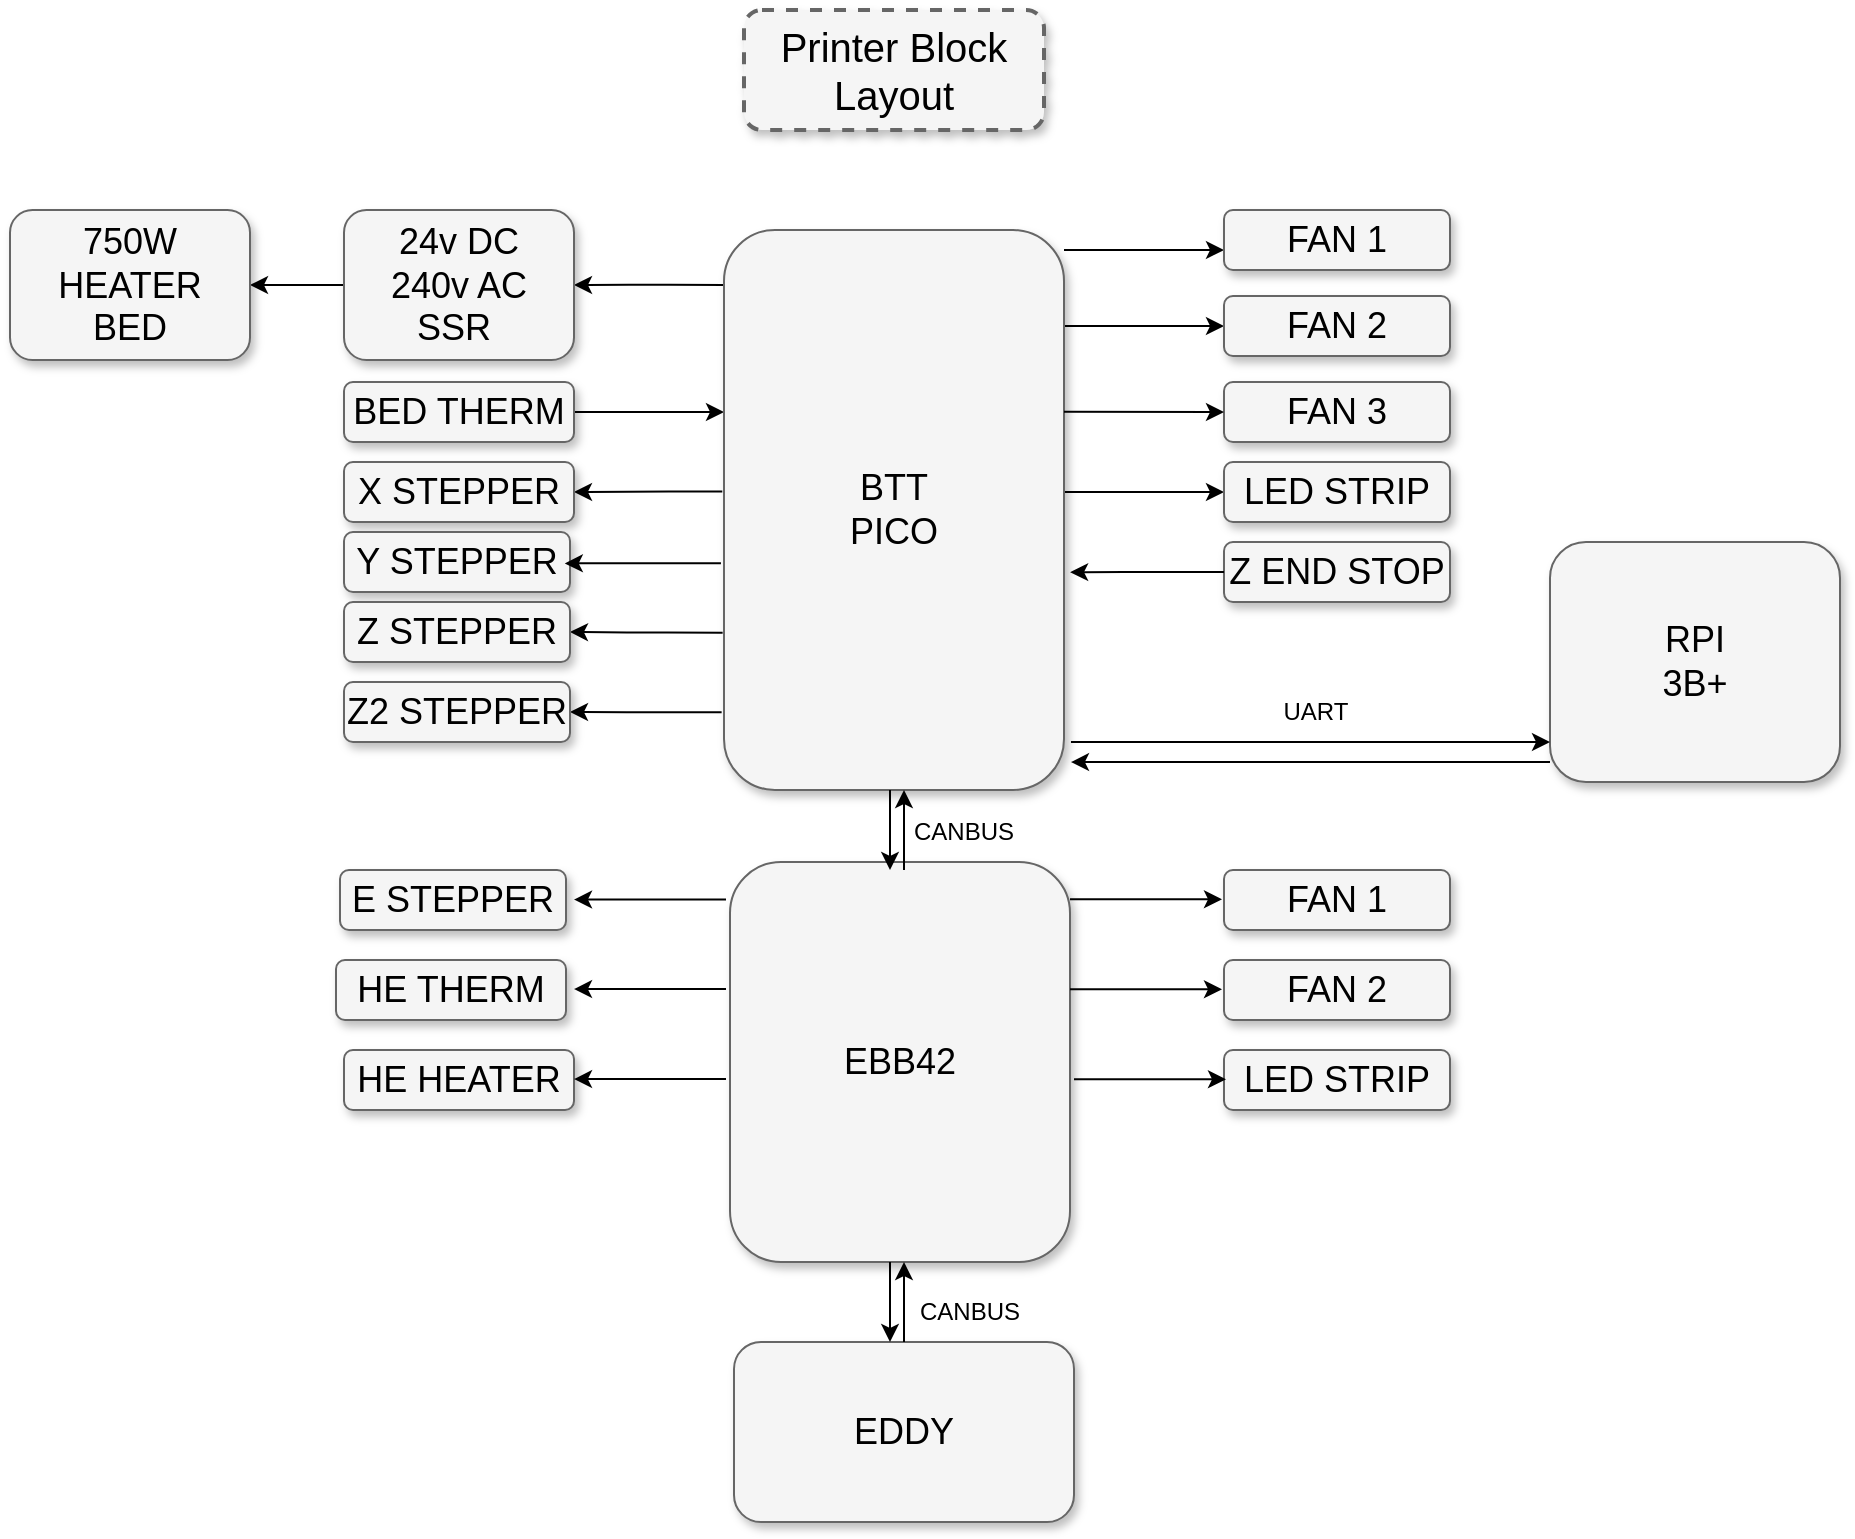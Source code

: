 <mxfile version="28.2.3">
  <diagram name="Page-1" id="90a13364-a465-7bf4-72fc-28e22215d7a0">
    <mxGraphModel dx="1246" dy="857" grid="1" gridSize="10" guides="1" tooltips="1" connect="1" arrows="1" fold="1" page="1" pageScale="1.5" pageWidth="827" pageHeight="1169" background="none" math="0" shadow="0" adaptiveColors="auto">
      <root>
        <mxCell id="0" style=";html=1;" />
        <mxCell id="1" style=";html=1;" parent="0" />
        <mxCell id="3a17f1ce550125da-1" value="Printer Block&lt;div&gt;Layout&lt;/div&gt;" style="whiteSpace=wrap;html=1;shadow=1;fontSize=20;fillColor=#f5f5f5;strokeColor=#666666;strokeWidth=2;dashed=1;rounded=1;" parent="1" vertex="1">
          <mxGeometry x="517" y="200" width="150" height="60" as="geometry" />
        </mxCell>
        <mxCell id="3a17f1ce550125da-13" style="edgeStyle=elbowEdgeStyle;rounded=1;html=1;startArrow=none;startFill=0;jettySize=auto;orthogonalLoop=1;fontSize=18;elbow=vertical;" parent="1" source="3a17f1ce550125da-2" target="3a17f1ce550125da-4" edge="1">
          <mxGeometry relative="1" as="geometry" />
        </mxCell>
        <mxCell id="3a17f1ce550125da-14" style="edgeStyle=elbowEdgeStyle;rounded=1;html=1;startArrow=none;startFill=0;jettySize=auto;orthogonalLoop=1;fontSize=18;elbow=vertical;" parent="1" source="3a17f1ce550125da-2" target="3a17f1ce550125da-5" edge="1">
          <mxGeometry relative="1" as="geometry" />
        </mxCell>
        <mxCell id="3a17f1ce550125da-15" style="edgeStyle=elbowEdgeStyle;rounded=1;html=1;startArrow=classic;startFill=1;jettySize=auto;orthogonalLoop=1;fontSize=18;elbow=vertical;endArrow=none;endFill=0;" parent="1" source="3a17f1ce550125da-2" target="3a17f1ce550125da-6" edge="1">
          <mxGeometry relative="1" as="geometry" />
        </mxCell>
        <mxCell id="3a17f1ce550125da-16" style="edgeStyle=elbowEdgeStyle;rounded=1;html=1;startArrow=none;startFill=0;jettySize=auto;orthogonalLoop=1;fontSize=18;elbow=vertical;" parent="1" source="3a17f1ce550125da-2" target="3a17f1ce550125da-7" edge="1">
          <mxGeometry relative="1" as="geometry" />
        </mxCell>
        <mxCell id="F4Fsb5bBPxPFofwbzcf6-16" style="edgeStyle=orthogonalEdgeStyle;rounded=1;orthogonalLoop=1;jettySize=auto;html=1;exitX=0;exitY=0.098;exitDx=0;exitDy=0;entryX=1;entryY=0.5;entryDx=0;entryDy=0;exitPerimeter=0;" edge="1" parent="1" source="3a17f1ce550125da-2" target="3a17f1ce550125da-8">
          <mxGeometry relative="1" as="geometry" />
        </mxCell>
        <mxCell id="F4Fsb5bBPxPFofwbzcf6-29" style="edgeStyle=orthogonalEdgeStyle;rounded=1;orthogonalLoop=1;jettySize=auto;html=1;exitX=-0.005;exitY=0.467;exitDx=0;exitDy=0;entryX=1;entryY=0.5;entryDx=0;entryDy=0;exitPerimeter=0;" edge="1" parent="1" source="3a17f1ce550125da-2" target="F4Fsb5bBPxPFofwbzcf6-23">
          <mxGeometry relative="1" as="geometry" />
        </mxCell>
        <mxCell id="F4Fsb5bBPxPFofwbzcf6-31" style="edgeStyle=orthogonalEdgeStyle;rounded=1;orthogonalLoop=1;jettySize=auto;html=1;entryX=1;entryY=0.5;entryDx=0;entryDy=0;exitX=-0.004;exitY=0.719;exitDx=0;exitDy=0;exitPerimeter=0;" edge="1" parent="1" source="3a17f1ce550125da-2" target="F4Fsb5bBPxPFofwbzcf6-27">
          <mxGeometry relative="1" as="geometry" />
        </mxCell>
        <mxCell id="F4Fsb5bBPxPFofwbzcf6-32" style="edgeStyle=orthogonalEdgeStyle;rounded=1;orthogonalLoop=1;jettySize=auto;html=1;entryX=1;entryY=0.5;entryDx=0;entryDy=0;exitX=-0.007;exitY=0.861;exitDx=0;exitDy=0;exitPerimeter=0;" edge="1" parent="1" source="3a17f1ce550125da-2" target="F4Fsb5bBPxPFofwbzcf6-28">
          <mxGeometry relative="1" as="geometry" />
        </mxCell>
        <mxCell id="3a17f1ce550125da-2" value="BTT&lt;div&gt;PICO&lt;/div&gt;" style="whiteSpace=wrap;html=1;shadow=1;fontSize=18;fillColor=#f5f5f5;strokeColor=#666666;rounded=1;" parent="1" vertex="1">
          <mxGeometry x="507" y="310" width="170" height="280" as="geometry" />
        </mxCell>
        <mxCell id="3a17f1ce550125da-4" value="FAN 1" style="whiteSpace=wrap;html=1;shadow=1;fontSize=18;fillColor=#f5f5f5;strokeColor=#666666;rotation=0;rounded=1;" parent="1" vertex="1">
          <mxGeometry x="757" y="300" width="113" height="30" as="geometry" />
        </mxCell>
        <mxCell id="3a17f1ce550125da-5" value="FAN 2" style="whiteSpace=wrap;html=1;shadow=1;fontSize=18;fillColor=#f5f5f5;strokeColor=#666666;rounded=1;" parent="1" vertex="1">
          <mxGeometry x="757" y="343" width="113" height="30" as="geometry" />
        </mxCell>
        <mxCell id="3a17f1ce550125da-6" value="BED THERM" style="whiteSpace=wrap;html=1;shadow=1;fontSize=18;fillColor=#f5f5f5;strokeColor=#666666;rotation=0;rounded=1;" parent="1" vertex="1">
          <mxGeometry x="317" y="386" width="115" height="30" as="geometry" />
        </mxCell>
        <mxCell id="3a17f1ce550125da-7" value="LED STRIP" style="whiteSpace=wrap;html=1;shadow=1;fontSize=18;fillColor=#f5f5f5;strokeColor=#666666;rotation=0;rounded=1;" parent="1" vertex="1">
          <mxGeometry x="757" y="426" width="113" height="30" as="geometry" />
        </mxCell>
        <mxCell id="F4Fsb5bBPxPFofwbzcf6-15" style="edgeStyle=orthogonalEdgeStyle;rounded=1;orthogonalLoop=1;jettySize=auto;html=1;" edge="1" parent="1" source="3a17f1ce550125da-8" target="3a17f1ce550125da-9">
          <mxGeometry relative="1" as="geometry" />
        </mxCell>
        <mxCell id="3a17f1ce550125da-8" value="24v DC&lt;div&gt;240v AC&lt;div&gt;SSR&amp;nbsp;&lt;/div&gt;&lt;/div&gt;" style="whiteSpace=wrap;html=1;shadow=1;fontSize=18;fillColor=#f5f5f5;strokeColor=#666666;rotation=0;rounded=1;" parent="1" vertex="1">
          <mxGeometry x="317" y="300" width="115" height="75" as="geometry" />
        </mxCell>
        <mxCell id="3a17f1ce550125da-9" value="&lt;div&gt;750W&lt;/div&gt;&lt;div&gt;HEATER&lt;/div&gt;&lt;div&gt;BED&lt;/div&gt;" style="whiteSpace=wrap;html=1;shadow=1;fontSize=18;fillColor=#f5f5f5;strokeColor=#666666;rotation=0;rounded=1;" parent="1" vertex="1">
          <mxGeometry x="150" y="300" width="120" height="75" as="geometry" />
        </mxCell>
        <mxCell id="3a17f1ce550125da-10" value="EBB42" style="whiteSpace=wrap;html=1;shadow=1;fontSize=18;fillColor=#f5f5f5;strokeColor=#666666;rounded=1;" parent="1" vertex="1">
          <mxGeometry x="510" y="626" width="170" height="200" as="geometry" />
        </mxCell>
        <mxCell id="3a17f1ce550125da-23" style="edgeStyle=elbowEdgeStyle;rounded=1;html=1;startArrow=none;startFill=0;jettySize=auto;orthogonalLoop=1;fontSize=18;" parent="1" edge="1">
          <mxGeometry relative="1" as="geometry">
            <mxPoint x="597" y="630" as="sourcePoint" />
            <mxPoint x="597" y="590" as="targetPoint" />
            <Array as="points">
              <mxPoint x="597" y="610" />
              <mxPoint x="597" y="610" />
            </Array>
          </mxGeometry>
        </mxCell>
        <mxCell id="3a17f1ce550125da-24" style="edgeStyle=elbowEdgeStyle;rounded=1;html=1;startArrow=none;startFill=0;jettySize=auto;orthogonalLoop=1;fontSize=18;" parent="1" edge="1">
          <mxGeometry relative="1" as="geometry">
            <mxPoint x="590" y="590" as="sourcePoint" />
            <mxPoint x="590" y="630" as="targetPoint" />
            <Array as="points">
              <mxPoint x="590" y="610" />
              <mxPoint x="620" y="620" />
            </Array>
          </mxGeometry>
        </mxCell>
        <mxCell id="F4Fsb5bBPxPFofwbzcf6-13" value="FAN 3" style="whiteSpace=wrap;html=1;shadow=1;fontSize=18;fillColor=#f5f5f5;strokeColor=#666666;rounded=1;" vertex="1" parent="1">
          <mxGeometry x="757" y="386" width="113" height="30" as="geometry" />
        </mxCell>
        <mxCell id="F4Fsb5bBPxPFofwbzcf6-14" style="edgeStyle=elbowEdgeStyle;rounded=1;html=1;startArrow=none;startFill=0;jettySize=auto;orthogonalLoop=1;fontSize=18;elbow=vertical;" edge="1" parent="1">
          <mxGeometry relative="1" as="geometry">
            <mxPoint x="677" y="400.91" as="sourcePoint" />
            <mxPoint x="757" y="400.91" as="targetPoint" />
          </mxGeometry>
        </mxCell>
        <mxCell id="F4Fsb5bBPxPFofwbzcf6-17" value="Z END STOP" style="whiteSpace=wrap;html=1;shadow=1;fontSize=18;fillColor=#f5f5f5;strokeColor=#666666;rotation=0;rounded=1;" vertex="1" parent="1">
          <mxGeometry x="757" y="466" width="113" height="30" as="geometry" />
        </mxCell>
        <mxCell id="F4Fsb5bBPxPFofwbzcf6-22" style="edgeStyle=orthogonalEdgeStyle;rounded=1;orthogonalLoop=1;jettySize=auto;html=1;entryX=1.018;entryY=0.611;entryDx=0;entryDy=0;entryPerimeter=0;" edge="1" parent="1" source="F4Fsb5bBPxPFofwbzcf6-17" target="3a17f1ce550125da-2">
          <mxGeometry relative="1" as="geometry" />
        </mxCell>
        <mxCell id="F4Fsb5bBPxPFofwbzcf6-23" value="X STEPPER" style="whiteSpace=wrap;html=1;shadow=1;fontSize=18;fillColor=#f5f5f5;strokeColor=#666666;rotation=0;rounded=1;" vertex="1" parent="1">
          <mxGeometry x="317" y="426" width="115" height="30" as="geometry" />
        </mxCell>
        <mxCell id="F4Fsb5bBPxPFofwbzcf6-24" value="Y STEPPER" style="whiteSpace=wrap;html=1;shadow=1;fontSize=18;fillColor=#f5f5f5;strokeColor=#666666;rotation=0;rounded=1;" vertex="1" parent="1">
          <mxGeometry x="317" y="461" width="113" height="30" as="geometry" />
        </mxCell>
        <mxCell id="F4Fsb5bBPxPFofwbzcf6-27" value="Z STEPPER" style="whiteSpace=wrap;html=1;shadow=1;fontSize=18;fillColor=#f5f5f5;strokeColor=#666666;rotation=0;rounded=1;" vertex="1" parent="1">
          <mxGeometry x="317" y="496" width="113" height="30" as="geometry" />
        </mxCell>
        <mxCell id="F4Fsb5bBPxPFofwbzcf6-28" value="Z2 STEPPER" style="whiteSpace=wrap;html=1;shadow=1;fontSize=18;fillColor=#f5f5f5;strokeColor=#666666;rotation=0;rounded=1;" vertex="1" parent="1">
          <mxGeometry x="317" y="536" width="113" height="30" as="geometry" />
        </mxCell>
        <mxCell id="F4Fsb5bBPxPFofwbzcf6-30" style="edgeStyle=orthogonalEdgeStyle;rounded=1;orthogonalLoop=1;jettySize=auto;html=1;entryX=0.977;entryY=0.523;entryDx=0;entryDy=0;entryPerimeter=0;exitX=-0.009;exitY=0.595;exitDx=0;exitDy=0;exitPerimeter=0;" edge="1" parent="1" source="3a17f1ce550125da-2" target="F4Fsb5bBPxPFofwbzcf6-24">
          <mxGeometry relative="1" as="geometry" />
        </mxCell>
        <mxCell id="F4Fsb5bBPxPFofwbzcf6-33" value="RPI&lt;div&gt;3B+&lt;/div&gt;" style="whiteSpace=wrap;html=1;shadow=1;fontSize=18;fillColor=#f5f5f5;strokeColor=#666666;rounded=1;" vertex="1" parent="1">
          <mxGeometry x="920" y="466" width="145" height="120" as="geometry" />
        </mxCell>
        <mxCell id="F4Fsb5bBPxPFofwbzcf6-34" style="edgeStyle=orthogonalEdgeStyle;rounded=1;orthogonalLoop=1;jettySize=auto;html=1;entryX=1.018;entryY=0.843;entryDx=0;entryDy=0;entryPerimeter=0;exitX=0;exitY=0.917;exitDx=0;exitDy=0;exitPerimeter=0;" edge="1" parent="1" source="F4Fsb5bBPxPFofwbzcf6-33">
          <mxGeometry relative="1" as="geometry">
            <mxPoint x="756.995" y="576.08" as="sourcePoint" />
            <mxPoint x="680.49" y="576.04" as="targetPoint" />
          </mxGeometry>
        </mxCell>
        <mxCell id="F4Fsb5bBPxPFofwbzcf6-36" value="UART" style="text;html=1;align=center;verticalAlign=middle;whiteSpace=wrap;rounded=1;" vertex="1" parent="1">
          <mxGeometry x="773" y="536" width="60" height="30" as="geometry" />
        </mxCell>
        <mxCell id="F4Fsb5bBPxPFofwbzcf6-37" value="CANBUS" style="text;html=1;align=center;verticalAlign=middle;whiteSpace=wrap;rounded=1;" vertex="1" parent="1">
          <mxGeometry x="597" y="596" width="60" height="30" as="geometry" />
        </mxCell>
        <mxCell id="F4Fsb5bBPxPFofwbzcf6-38" value="E STEPPER" style="whiteSpace=wrap;html=1;shadow=1;fontSize=18;fillColor=#f5f5f5;strokeColor=#666666;rotation=0;rounded=1;" vertex="1" parent="1">
          <mxGeometry x="315" y="630" width="113" height="30" as="geometry" />
        </mxCell>
        <mxCell id="F4Fsb5bBPxPFofwbzcf6-39" value="FAN 1" style="whiteSpace=wrap;html=1;shadow=1;fontSize=18;fillColor=#f5f5f5;strokeColor=#666666;rotation=0;rounded=1;" vertex="1" parent="1">
          <mxGeometry x="757" y="630" width="113" height="30" as="geometry" />
        </mxCell>
        <mxCell id="F4Fsb5bBPxPFofwbzcf6-40" value="FAN 2" style="whiteSpace=wrap;html=1;shadow=1;fontSize=18;fillColor=#f5f5f5;strokeColor=#666666;rounded=1;" vertex="1" parent="1">
          <mxGeometry x="757" y="675" width="113" height="30" as="geometry" />
        </mxCell>
        <mxCell id="F4Fsb5bBPxPFofwbzcf6-41" style="edgeStyle=orthogonalEdgeStyle;rounded=1;orthogonalLoop=1;jettySize=auto;html=1;entryX=1.018;entryY=0.843;entryDx=0;entryDy=0;entryPerimeter=0;exitX=0;exitY=0.917;exitDx=0;exitDy=0;exitPerimeter=0;startArrow=classic;startFill=1;endArrow=none;endFill=0;" edge="1" parent="1">
          <mxGeometry relative="1" as="geometry">
            <mxPoint x="920.0" y="566" as="sourcePoint" />
            <mxPoint x="680.49" y="566.04" as="targetPoint" />
          </mxGeometry>
        </mxCell>
        <mxCell id="F4Fsb5bBPxPFofwbzcf6-42" value="LED STRIP" style="whiteSpace=wrap;html=1;shadow=1;fontSize=18;fillColor=#f5f5f5;strokeColor=#666666;rotation=0;rounded=1;" vertex="1" parent="1">
          <mxGeometry x="757" y="720" width="113" height="30" as="geometry" />
        </mxCell>
        <mxCell id="F4Fsb5bBPxPFofwbzcf6-44" value="HE THERM" style="whiteSpace=wrap;html=1;shadow=1;fontSize=18;fillColor=#f5f5f5;strokeColor=#666666;rotation=0;rounded=1;" vertex="1" parent="1">
          <mxGeometry x="313" y="675" width="115" height="30" as="geometry" />
        </mxCell>
        <mxCell id="F4Fsb5bBPxPFofwbzcf6-45" value="HE HEATER" style="whiteSpace=wrap;html=1;shadow=1;fontSize=18;fillColor=#f5f5f5;strokeColor=#666666;rotation=0;rounded=1;" vertex="1" parent="1">
          <mxGeometry x="317" y="720" width="115" height="30" as="geometry" />
        </mxCell>
        <mxCell id="F4Fsb5bBPxPFofwbzcf6-46" style="edgeStyle=orthogonalEdgeStyle;rounded=1;orthogonalLoop=1;jettySize=auto;html=1;entryX=1;entryY=0.5;entryDx=0;entryDy=0;exitX=-0.007;exitY=0.861;exitDx=0;exitDy=0;exitPerimeter=0;" edge="1" parent="1">
          <mxGeometry relative="1" as="geometry">
            <mxPoint x="508" y="644.77" as="sourcePoint" />
            <mxPoint x="432" y="644.77" as="targetPoint" />
          </mxGeometry>
        </mxCell>
        <mxCell id="F4Fsb5bBPxPFofwbzcf6-49" style="edgeStyle=orthogonalEdgeStyle;rounded=1;orthogonalLoop=1;jettySize=auto;html=1;entryX=1;entryY=0.5;entryDx=0;entryDy=0;exitX=-0.007;exitY=0.861;exitDx=0;exitDy=0;exitPerimeter=0;" edge="1" parent="1">
          <mxGeometry relative="1" as="geometry">
            <mxPoint x="508" y="689.55" as="sourcePoint" />
            <mxPoint x="432" y="689.55" as="targetPoint" />
          </mxGeometry>
        </mxCell>
        <mxCell id="F4Fsb5bBPxPFofwbzcf6-50" style="edgeStyle=orthogonalEdgeStyle;rounded=1;orthogonalLoop=1;jettySize=auto;html=1;entryX=1;entryY=0.5;entryDx=0;entryDy=0;exitX=-0.007;exitY=0.861;exitDx=0;exitDy=0;exitPerimeter=0;" edge="1" parent="1">
          <mxGeometry relative="1" as="geometry">
            <mxPoint x="508" y="734.55" as="sourcePoint" />
            <mxPoint x="432" y="734.55" as="targetPoint" />
          </mxGeometry>
        </mxCell>
        <mxCell id="F4Fsb5bBPxPFofwbzcf6-51" value="EDDY" style="whiteSpace=wrap;html=1;shadow=1;fontSize=18;fillColor=#f5f5f5;strokeColor=#666666;rounded=1;" vertex="1" parent="1">
          <mxGeometry x="512" y="866" width="170" height="90" as="geometry" />
        </mxCell>
        <mxCell id="F4Fsb5bBPxPFofwbzcf6-52" value="CANBUS" style="text;html=1;align=center;verticalAlign=middle;whiteSpace=wrap;rounded=1;" vertex="1" parent="1">
          <mxGeometry x="600" y="836" width="60" height="30" as="geometry" />
        </mxCell>
        <mxCell id="F4Fsb5bBPxPFofwbzcf6-53" style="edgeStyle=elbowEdgeStyle;rounded=1;html=1;startArrow=none;startFill=0;jettySize=auto;orthogonalLoop=1;fontSize=18;" edge="1" parent="1">
          <mxGeometry relative="1" as="geometry">
            <mxPoint x="590" y="826" as="sourcePoint" />
            <mxPoint x="590" y="866" as="targetPoint" />
            <Array as="points">
              <mxPoint x="590" y="846" />
              <mxPoint x="620" y="856" />
            </Array>
          </mxGeometry>
        </mxCell>
        <mxCell id="F4Fsb5bBPxPFofwbzcf6-54" style="edgeStyle=elbowEdgeStyle;rounded=1;html=1;startArrow=classic;startFill=1;jettySize=auto;orthogonalLoop=1;fontSize=18;endArrow=none;endFill=0;" edge="1" parent="1">
          <mxGeometry relative="1" as="geometry">
            <mxPoint x="597" y="826" as="sourcePoint" />
            <mxPoint x="597" y="866" as="targetPoint" />
            <Array as="points">
              <mxPoint x="597" y="846" />
              <mxPoint x="627" y="856" />
            </Array>
          </mxGeometry>
        </mxCell>
        <mxCell id="F4Fsb5bBPxPFofwbzcf6-55" style="edgeStyle=orthogonalEdgeStyle;rounded=1;orthogonalLoop=1;jettySize=auto;html=1;entryX=1;entryY=0.5;entryDx=0;entryDy=0;exitX=-0.007;exitY=0.861;exitDx=0;exitDy=0;exitPerimeter=0;startArrow=classic;startFill=1;endArrow=none;endFill=0;" edge="1" parent="1">
          <mxGeometry relative="1" as="geometry">
            <mxPoint x="756" y="644.62" as="sourcePoint" />
            <mxPoint x="680" y="644.62" as="targetPoint" />
          </mxGeometry>
        </mxCell>
        <mxCell id="F4Fsb5bBPxPFofwbzcf6-56" style="edgeStyle=orthogonalEdgeStyle;rounded=1;orthogonalLoop=1;jettySize=auto;html=1;entryX=1;entryY=0.5;entryDx=0;entryDy=0;exitX=-0.007;exitY=0.861;exitDx=0;exitDy=0;exitPerimeter=0;startArrow=classic;startFill=1;endArrow=none;endFill=0;" edge="1" parent="1">
          <mxGeometry relative="1" as="geometry">
            <mxPoint x="756" y="689.62" as="sourcePoint" />
            <mxPoint x="680" y="689.62" as="targetPoint" />
          </mxGeometry>
        </mxCell>
        <mxCell id="F4Fsb5bBPxPFofwbzcf6-57" style="edgeStyle=orthogonalEdgeStyle;rounded=1;orthogonalLoop=1;jettySize=auto;html=1;entryX=1;entryY=0.5;entryDx=0;entryDy=0;exitX=-0.007;exitY=0.861;exitDx=0;exitDy=0;exitPerimeter=0;startArrow=classic;startFill=1;endArrow=none;endFill=0;" edge="1" parent="1">
          <mxGeometry relative="1" as="geometry">
            <mxPoint x="758" y="734.62" as="sourcePoint" />
            <mxPoint x="682" y="734.62" as="targetPoint" />
          </mxGeometry>
        </mxCell>
      </root>
    </mxGraphModel>
  </diagram>
</mxfile>
